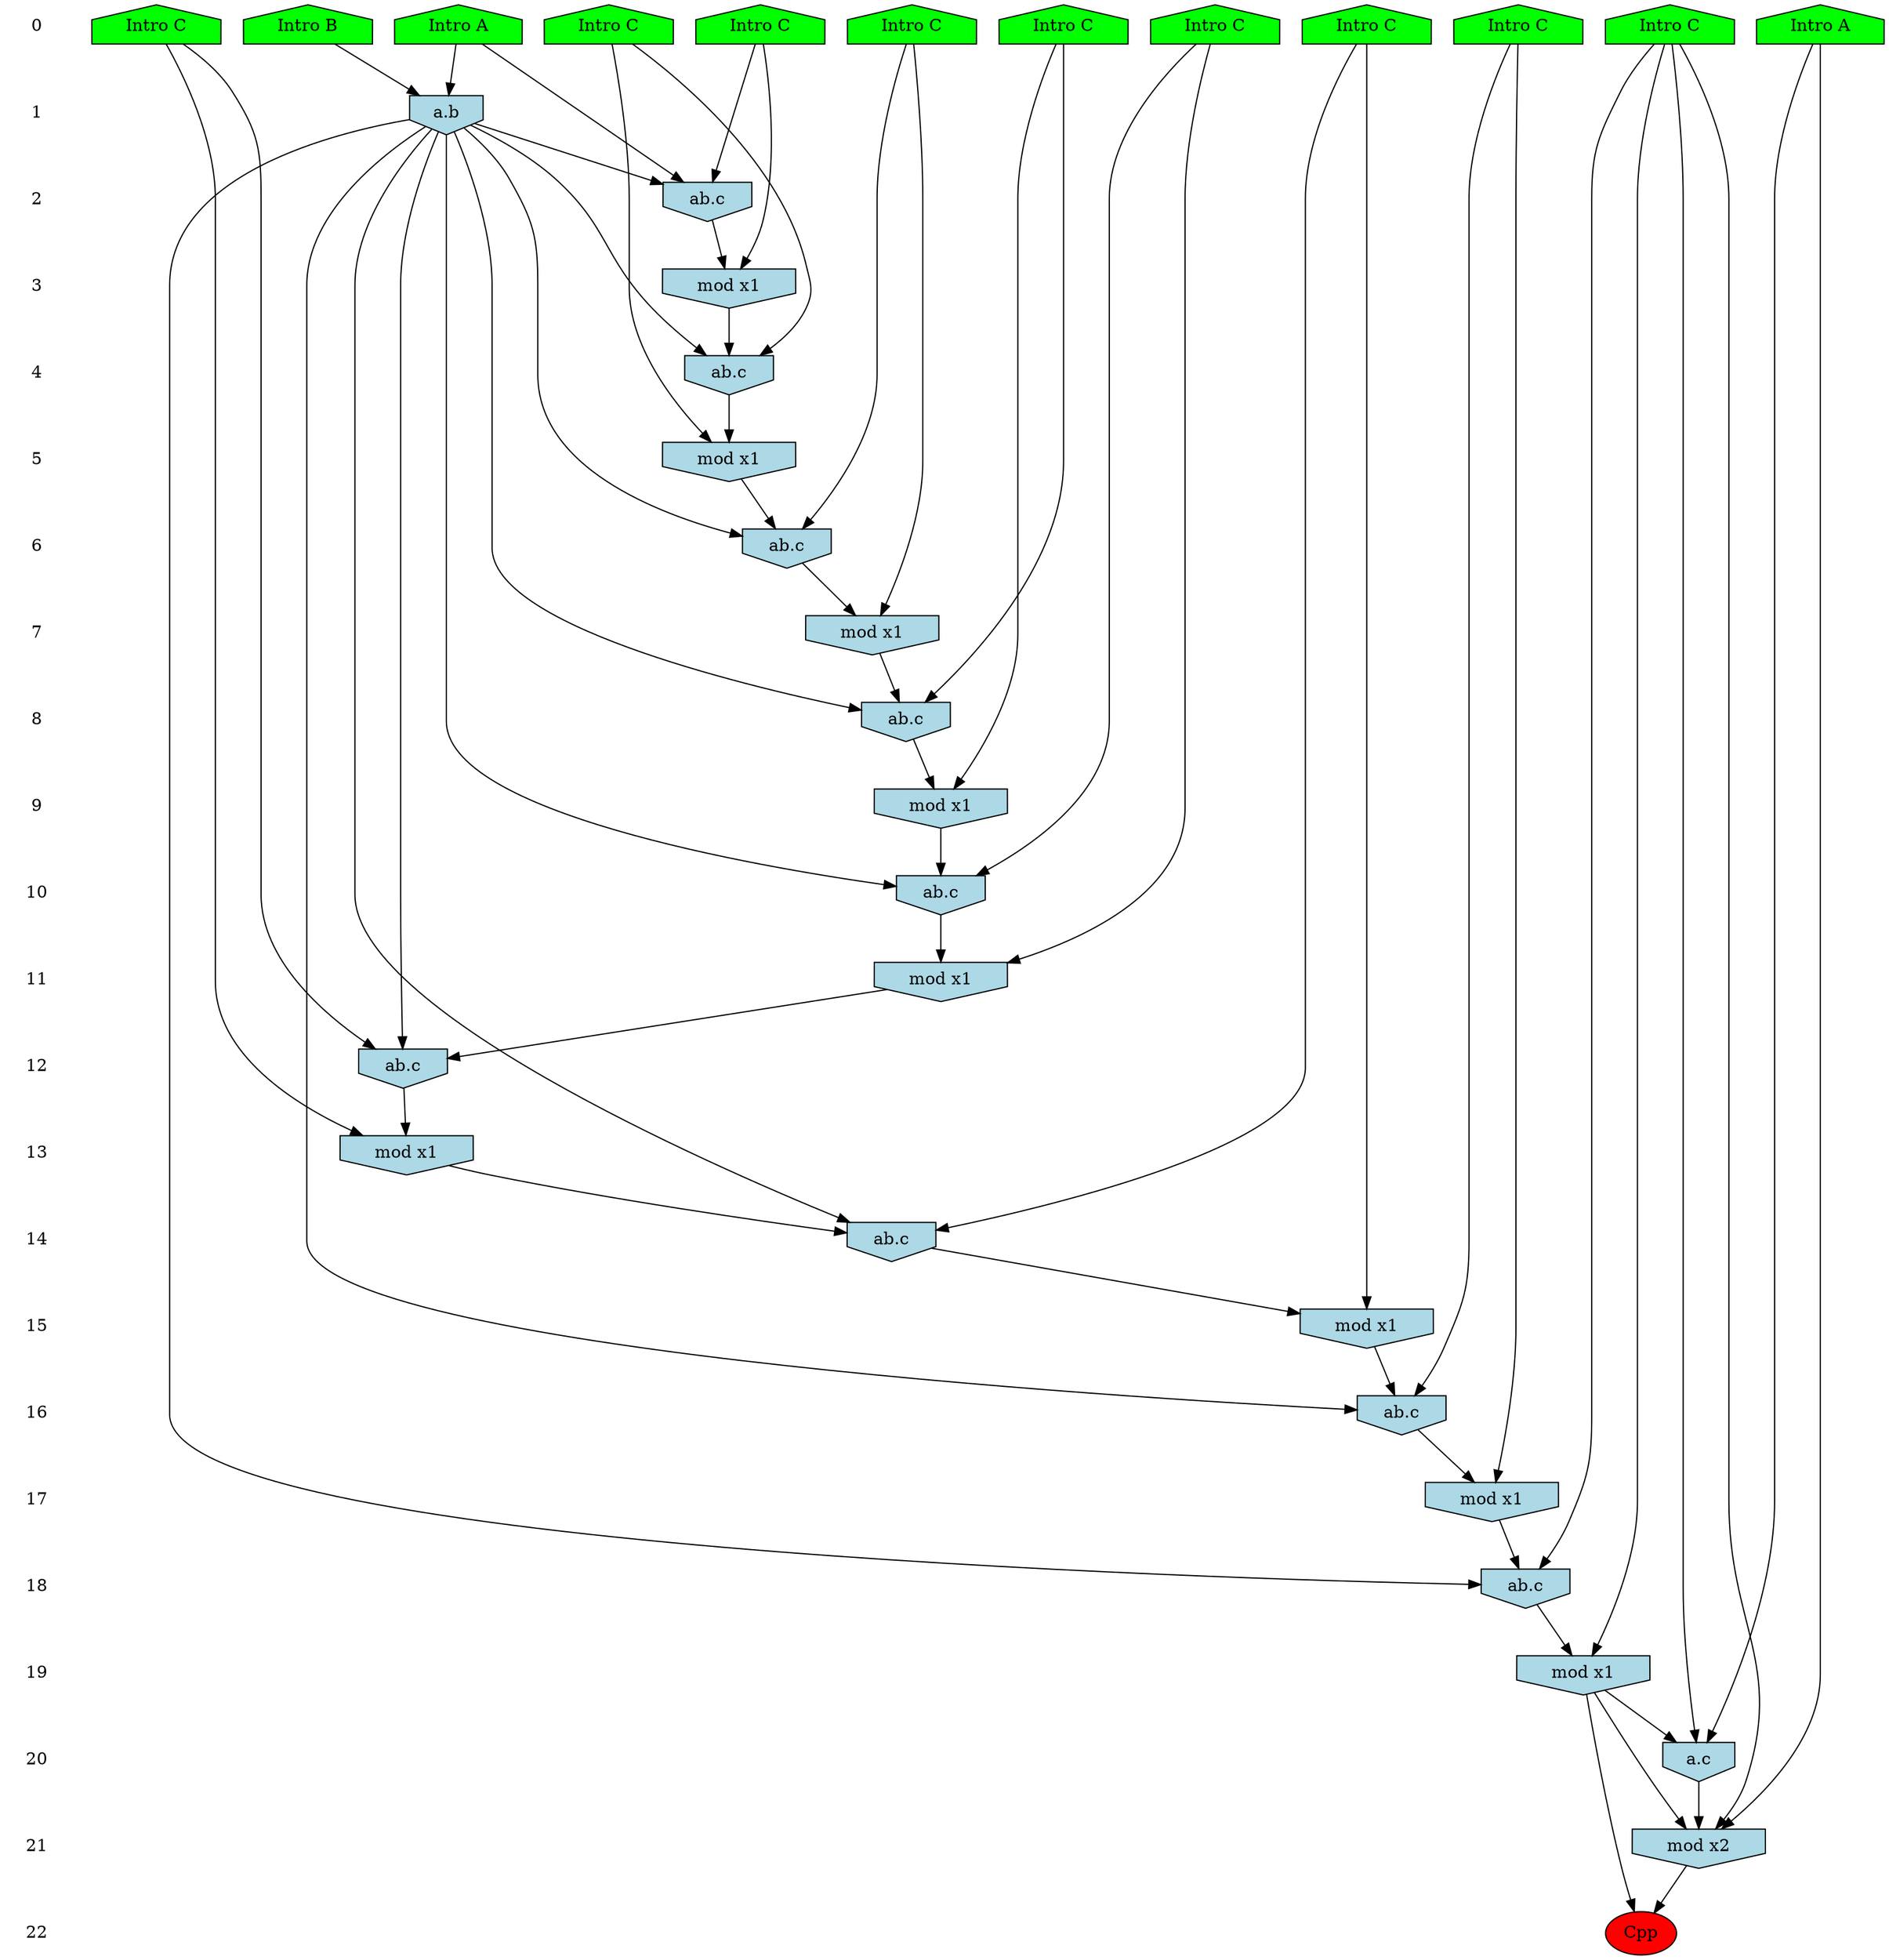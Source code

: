 /* Compression of 1 causal flows obtained in average at 1.804919E+01 t.u */
/* Compressed causal flows were: [3220] */
digraph G{
 ranksep=.5 ; 
{ rank = same ; "0" [shape=plaintext] ; node_1 [label ="Intro A", shape=house, style=filled, fillcolor=green] ;
node_2 [label ="Intro B", shape=house, style=filled, fillcolor=green] ;
node_3 [label ="Intro A", shape=house, style=filled, fillcolor=green] ;
node_4 [label ="Intro C", shape=house, style=filled, fillcolor=green] ;
node_5 [label ="Intro C", shape=house, style=filled, fillcolor=green] ;
node_6 [label ="Intro C", shape=house, style=filled, fillcolor=green] ;
node_7 [label ="Intro C", shape=house, style=filled, fillcolor=green] ;
node_8 [label ="Intro C", shape=house, style=filled, fillcolor=green] ;
node_9 [label ="Intro C", shape=house, style=filled, fillcolor=green] ;
node_10 [label ="Intro C", shape=house, style=filled, fillcolor=green] ;
node_11 [label ="Intro C", shape=house, style=filled, fillcolor=green] ;
node_12 [label ="Intro C", shape=house, style=filled, fillcolor=green] ;
}
{ rank = same ; "1" [shape=plaintext] ; node_13 [label="a.b", shape=invhouse, style=filled, fillcolor = lightblue] ;
}
{ rank = same ; "2" [shape=plaintext] ; node_14 [label="ab.c", shape=invhouse, style=filled, fillcolor = lightblue] ;
}
{ rank = same ; "3" [shape=plaintext] ; node_15 [label="mod x1", shape=invhouse, style=filled, fillcolor = lightblue] ;
}
{ rank = same ; "4" [shape=plaintext] ; node_16 [label="ab.c", shape=invhouse, style=filled, fillcolor = lightblue] ;
}
{ rank = same ; "5" [shape=plaintext] ; node_17 [label="mod x1", shape=invhouse, style=filled, fillcolor = lightblue] ;
}
{ rank = same ; "6" [shape=plaintext] ; node_18 [label="ab.c", shape=invhouse, style=filled, fillcolor = lightblue] ;
}
{ rank = same ; "7" [shape=plaintext] ; node_19 [label="mod x1", shape=invhouse, style=filled, fillcolor = lightblue] ;
}
{ rank = same ; "8" [shape=plaintext] ; node_20 [label="ab.c", shape=invhouse, style=filled, fillcolor = lightblue] ;
}
{ rank = same ; "9" [shape=plaintext] ; node_21 [label="mod x1", shape=invhouse, style=filled, fillcolor = lightblue] ;
}
{ rank = same ; "10" [shape=plaintext] ; node_22 [label="ab.c", shape=invhouse, style=filled, fillcolor = lightblue] ;
}
{ rank = same ; "11" [shape=plaintext] ; node_23 [label="mod x1", shape=invhouse, style=filled, fillcolor = lightblue] ;
}
{ rank = same ; "12" [shape=plaintext] ; node_24 [label="ab.c", shape=invhouse, style=filled, fillcolor = lightblue] ;
}
{ rank = same ; "13" [shape=plaintext] ; node_25 [label="mod x1", shape=invhouse, style=filled, fillcolor = lightblue] ;
}
{ rank = same ; "14" [shape=plaintext] ; node_26 [label="ab.c", shape=invhouse, style=filled, fillcolor = lightblue] ;
}
{ rank = same ; "15" [shape=plaintext] ; node_27 [label="mod x1", shape=invhouse, style=filled, fillcolor = lightblue] ;
}
{ rank = same ; "16" [shape=plaintext] ; node_28 [label="ab.c", shape=invhouse, style=filled, fillcolor = lightblue] ;
}
{ rank = same ; "17" [shape=plaintext] ; node_29 [label="mod x1", shape=invhouse, style=filled, fillcolor = lightblue] ;
}
{ rank = same ; "18" [shape=plaintext] ; node_30 [label="ab.c", shape=invhouse, style=filled, fillcolor = lightblue] ;
}
{ rank = same ; "19" [shape=plaintext] ; node_31 [label="mod x1", shape=invhouse, style=filled, fillcolor = lightblue] ;
}
{ rank = same ; "20" [shape=plaintext] ; node_32 [label="a.c", shape=invhouse, style=filled, fillcolor = lightblue] ;
}
{ rank = same ; "21" [shape=plaintext] ; node_33 [label="mod x2", shape=invhouse, style=filled, fillcolor = lightblue] ;
}
{ rank = same ; "22" [shape=plaintext] ; node_34 [label ="Cpp", style=filled, fillcolor=red] ;
}
"0" -> "1" [style="invis"]; 
"1" -> "2" [style="invis"]; 
"2" -> "3" [style="invis"]; 
"3" -> "4" [style="invis"]; 
"4" -> "5" [style="invis"]; 
"5" -> "6" [style="invis"]; 
"6" -> "7" [style="invis"]; 
"7" -> "8" [style="invis"]; 
"8" -> "9" [style="invis"]; 
"9" -> "10" [style="invis"]; 
"10" -> "11" [style="invis"]; 
"11" -> "12" [style="invis"]; 
"12" -> "13" [style="invis"]; 
"13" -> "14" [style="invis"]; 
"14" -> "15" [style="invis"]; 
"15" -> "16" [style="invis"]; 
"16" -> "17" [style="invis"]; 
"17" -> "18" [style="invis"]; 
"18" -> "19" [style="invis"]; 
"19" -> "20" [style="invis"]; 
"20" -> "21" [style="invis"]; 
"21" -> "22" [style="invis"]; 
node_1 -> node_13
node_2 -> node_13
node_1 -> node_14
node_11 -> node_14
node_13 -> node_14
node_11 -> node_15
node_14 -> node_15
node_9 -> node_16
node_13 -> node_16
node_15 -> node_16
node_9 -> node_17
node_16 -> node_17
node_10 -> node_18
node_13 -> node_18
node_17 -> node_18
node_10 -> node_19
node_18 -> node_19
node_12 -> node_20
node_13 -> node_20
node_19 -> node_20
node_12 -> node_21
node_20 -> node_21
node_5 -> node_22
node_13 -> node_22
node_21 -> node_22
node_5 -> node_23
node_22 -> node_23
node_7 -> node_24
node_13 -> node_24
node_23 -> node_24
node_7 -> node_25
node_24 -> node_25
node_8 -> node_26
node_13 -> node_26
node_25 -> node_26
node_8 -> node_27
node_26 -> node_27
node_6 -> node_28
node_13 -> node_28
node_27 -> node_28
node_6 -> node_29
node_28 -> node_29
node_4 -> node_30
node_13 -> node_30
node_29 -> node_30
node_4 -> node_31
node_30 -> node_31
node_3 -> node_32
node_4 -> node_32
node_31 -> node_32
node_3 -> node_33
node_4 -> node_33
node_31 -> node_33
node_32 -> node_33
node_31 -> node_34
node_33 -> node_34
}
/*
 Dot generation time: 0.000172
*/